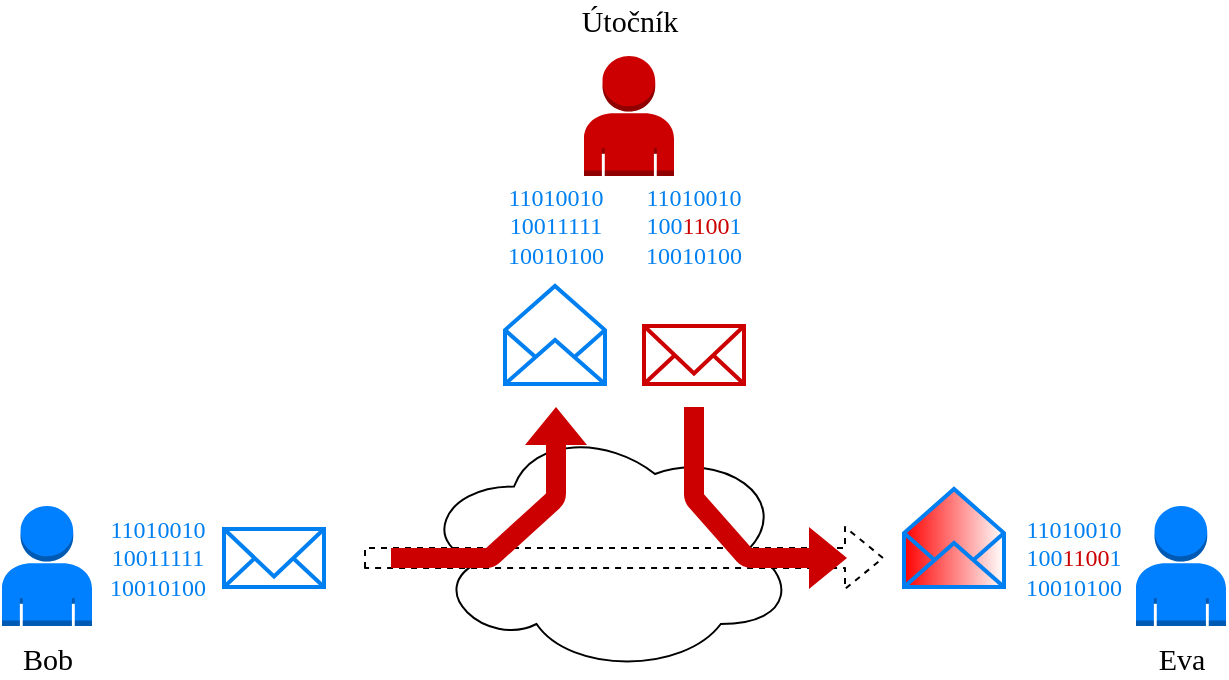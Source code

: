 <mxfile version="12.3.2" type="device" pages="1"><diagram id="KQbcBKds0Yyqv5vkCtu4" name="Page-1"><mxGraphModel dx="1422" dy="824" grid="1" gridSize="10" guides="1" tooltips="1" connect="1" arrows="1" fold="1" page="1" pageScale="1" pageWidth="827" pageHeight="1169" math="0" shadow="0"><root><mxCell id="0"/><mxCell id="1" parent="0"/><mxCell id="D4Crx_8czGkIDOIalMsa-8" value="" style="ellipse;shape=cloud;whiteSpace=wrap;html=1;" parent="1" vertex="1"><mxGeometry x="318" y="249" width="188" height="125" as="geometry"/></mxCell><mxCell id="D4Crx_8czGkIDOIalMsa-4" value="" style="outlineConnect=0;dashed=0;verticalLabelPosition=bottom;verticalAlign=top;align=center;html=1;shape=mxgraph.aws3.user;fillColor=#CC0000;strokeColor=#b85450;" parent="1" vertex="1"><mxGeometry x="400" y="65" width="45" height="60" as="geometry"/></mxCell><mxCell id="D4Crx_8czGkIDOIalMsa-5" value="" style="outlineConnect=0;dashed=0;verticalLabelPosition=bottom;verticalAlign=top;align=center;html=1;shape=mxgraph.aws3.user;fillColor=#007FFF;strokeColor=#6c8ebf;" parent="1" vertex="1"><mxGeometry x="109" y="290" width="45" height="60" as="geometry"/></mxCell><mxCell id="D4Crx_8czGkIDOIalMsa-6" value="" style="outlineConnect=0;dashed=0;verticalLabelPosition=bottom;verticalAlign=top;align=center;html=1;shape=mxgraph.aws3.user;fillColor=#007FFF;strokeColor=#6c8ebf;" parent="1" vertex="1"><mxGeometry x="676" y="290" width="45" height="60" as="geometry"/></mxCell><mxCell id="D4Crx_8czGkIDOIalMsa-16" value="Bob" style="text;html=1;strokeColor=none;fillColor=none;align=center;verticalAlign=middle;whiteSpace=wrap;rounded=0;fontSize=15;fontStyle=0;fontFamily=Vafle VUT;" parent="1" vertex="1"><mxGeometry x="111.5" y="356" width="40" height="20" as="geometry"/></mxCell><mxCell id="D4Crx_8czGkIDOIalMsa-17" value="Eva" style="text;html=1;strokeColor=none;fillColor=none;align=center;verticalAlign=middle;whiteSpace=wrap;rounded=0;fontSize=15;fontStyle=0;fontFamily=Vafle VUT;" parent="1" vertex="1"><mxGeometry x="678.5" y="356" width="40" height="20" as="geometry"/></mxCell><mxCell id="D4Crx_8czGkIDOIalMsa-18" value="Útočník" style="text;html=1;strokeColor=none;fillColor=none;align=center;verticalAlign=middle;whiteSpace=wrap;rounded=0;fontSize=15;fontStyle=0;fontFamily=Vafle VUT;" parent="1" vertex="1"><mxGeometry x="402.5" y="37" width="40" height="20" as="geometry"/></mxCell><mxCell id="D4Crx_8czGkIDOIalMsa-20" value="" style="html=1;verticalLabelPosition=bottom;align=center;labelBackgroundColor=#ffffff;verticalAlign=top;strokeWidth=2;strokeColor=#0080F0;shadow=0;dashed=0;shape=mxgraph.ios7.icons.mail;fillColor=none;" parent="1" vertex="1"><mxGeometry x="220" y="301.5" width="50" height="29" as="geometry"/></mxCell><mxCell id="D4Crx_8czGkIDOIalMsa-21" value="" style="html=1;verticalLabelPosition=bottom;align=center;labelBackgroundColor=#ffffff;verticalAlign=top;strokeWidth=2;strokeColor=#0080F0;shadow=0;dashed=0;shape=mxgraph.ios7.icons.envelope_(empty);fillColor=#FF0000;gradientColor=#ffffff;gradientDirection=east;" parent="1" vertex="1"><mxGeometry x="560" y="281.5" width="50" height="49" as="geometry"/></mxCell><mxCell id="D4Crx_8czGkIDOIalMsa-22" value="" style="html=1;verticalLabelPosition=bottom;align=center;labelBackgroundColor=#ffffff;verticalAlign=top;strokeWidth=2;strokeColor=#0080F0;shadow=0;dashed=0;shape=mxgraph.ios7.icons.envelope_(empty);fillColor=none;" parent="1" vertex="1"><mxGeometry x="360.5" y="180" width="50" height="49" as="geometry"/></mxCell><mxCell id="D4Crx_8czGkIDOIalMsa-26" value="" style="html=1;verticalLabelPosition=bottom;align=center;labelBackgroundColor=#ffffff;verticalAlign=top;strokeWidth=2;strokeColor=#CC0000;shadow=0;dashed=0;shape=mxgraph.ios7.icons.mail;fillColor=none;" parent="1" vertex="1"><mxGeometry x="430" y="200" width="50" height="29" as="geometry"/></mxCell><mxCell id="D4Crx_8czGkIDOIalMsa-27" value="&lt;font color=&quot;#0080f0&quot;&gt;11010010&lt;br&gt;100&lt;/font&gt;1100&lt;font color=&quot;#0080f0&quot;&gt;1&lt;br&gt;10010100&lt;/font&gt;" style="text;html=1;strokeColor=none;fillColor=none;align=center;verticalAlign=middle;whiteSpace=wrap;rounded=0;fontColor=#CC0000;fontFamily=Vafle VUT;" parent="1" vertex="1"><mxGeometry x="435" y="140" width="40" height="20" as="geometry"/></mxCell><mxCell id="D4Crx_8czGkIDOIalMsa-28" value="&lt;font color=&quot;#0080f0&quot;&gt;11010010&lt;br&gt;10011111&lt;br&gt;10010100&lt;/font&gt;" style="text;html=1;strokeColor=none;fillColor=none;align=center;verticalAlign=middle;whiteSpace=wrap;rounded=0;fontColor=#CC0000;fontFamily=Vafle VUT;" parent="1" vertex="1"><mxGeometry x="365.5" y="140" width="40" height="20" as="geometry"/></mxCell><mxCell id="D4Crx_8czGkIDOIalMsa-29" value="&lt;font color=&quot;#0080f0&quot;&gt;11010010&lt;br&gt;10011111&lt;br&gt;10010100&lt;/font&gt;" style="text;html=1;strokeColor=none;fillColor=none;align=center;verticalAlign=middle;whiteSpace=wrap;rounded=0;fontColor=#CC0000;fontFamily=Vafle VUT;" parent="1" vertex="1"><mxGeometry x="167" y="306" width="40" height="20" as="geometry"/></mxCell><mxCell id="D4Crx_8czGkIDOIalMsa-31" value="&lt;font color=&quot;#0080f0&quot;&gt;11010010&lt;br&gt;100&lt;/font&gt;1100&lt;font color=&quot;#0080f0&quot;&gt;1&lt;br&gt;10010100&lt;/font&gt;" style="text;html=1;strokeColor=none;fillColor=none;align=center;verticalAlign=middle;whiteSpace=wrap;rounded=0;fontColor=#CC0000;fontFamily=Vafle VUT;" parent="1" vertex="1"><mxGeometry x="625" y="306" width="40" height="20" as="geometry"/></mxCell><mxCell id="D4Crx_8czGkIDOIalMsa-33" value="" style="shape=flexArrow;endArrow=classic;html=1;fillColor=none;strokeColor=#000000;dashed=1;" parent="1" edge="1"><mxGeometry width="50" height="50" relative="1" as="geometry"><mxPoint x="290" y="316.0" as="sourcePoint"/><mxPoint x="550" y="316" as="targetPoint"/></mxGeometry></mxCell><mxCell id="D4Crx_8czGkIDOIalMsa-24" value="" style="shape=flexArrow;endArrow=classic;html=1;fillColor=#CC0000;strokeColor=none;" parent="1" edge="1"><mxGeometry width="50" height="50" relative="1" as="geometry"><mxPoint x="455" y="240" as="sourcePoint"/><mxPoint x="532" y="316" as="targetPoint"/><Array as="points"><mxPoint x="455" y="286"/><mxPoint x="481.5" y="316"/></Array></mxGeometry></mxCell><mxCell id="D4Crx_8czGkIDOIalMsa-13" value="" style="shape=flexArrow;endArrow=classic;html=1;fillColor=#CC0000;strokeColor=none;" parent="1" edge="1"><mxGeometry width="50" height="50" relative="1" as="geometry"><mxPoint x="303" y="316" as="sourcePoint"/><mxPoint x="386" y="240" as="targetPoint"/><Array as="points"><mxPoint x="353" y="316"/><mxPoint x="386" y="286"/></Array></mxGeometry></mxCell></root></mxGraphModel></diagram></mxfile>